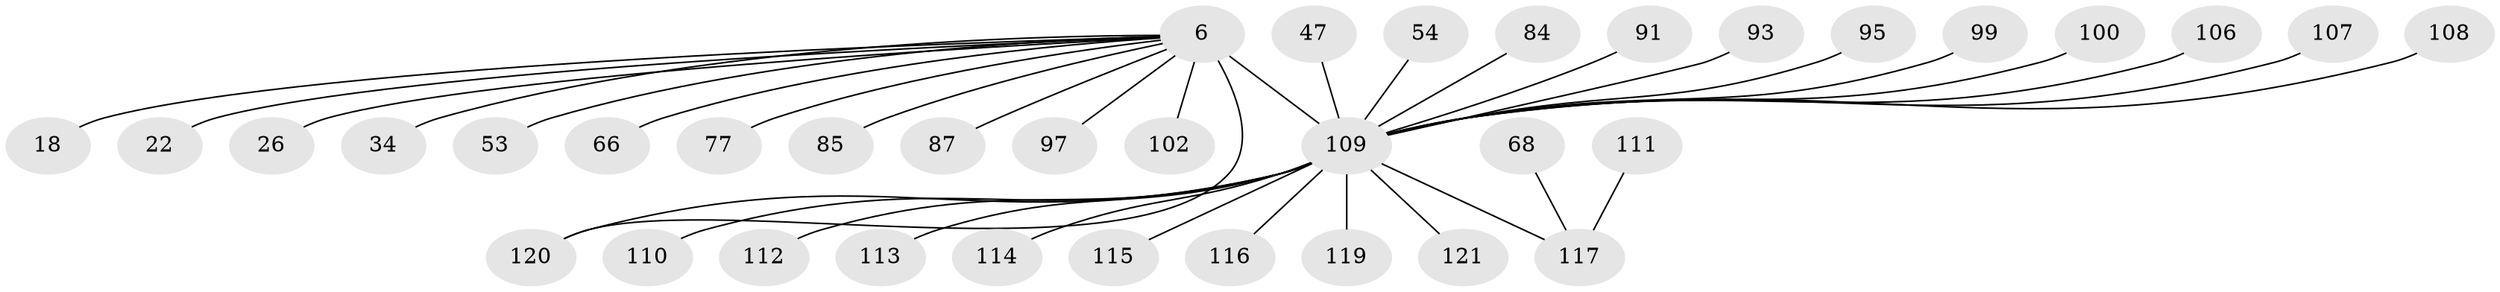 // original degree distribution, {9: 0.024793388429752067, 22: 0.008264462809917356, 21: 0.008264462809917356, 18: 0.008264462809917356, 12: 0.008264462809917356, 6: 0.024793388429752067, 2: 0.21487603305785125, 3: 0.1652892561983471, 5: 0.05785123966942149, 14: 0.008264462809917356, 1: 0.4380165289256198, 4: 0.03305785123966942}
// Generated by graph-tools (version 1.1) at 2025/50/03/04/25 21:50:40]
// undirected, 36 vertices, 36 edges
graph export_dot {
graph [start="1"]
  node [color=gray90,style=filled];
  6 [super="+2+3"];
  18;
  22 [super="+16"];
  26;
  34;
  47;
  53;
  54;
  66;
  68 [super="+63"];
  77;
  84 [super="+60+74"];
  85;
  87 [super="+27"];
  91;
  93;
  95;
  97 [super="+69+75"];
  99 [super="+45"];
  100 [super="+64"];
  102;
  106;
  107;
  108;
  109 [super="+19+73+96+103"];
  110 [super="+65"];
  111;
  112;
  113;
  114;
  115;
  116;
  117 [super="+56+105+51+104"];
  119;
  120 [super="+89+94+118"];
  121;
  6 -- 18;
  6 -- 26;
  6 -- 66;
  6 -- 77;
  6 -- 85;
  6 -- 109 [weight=25];
  6 -- 34;
  6 -- 53;
  6 -- 102;
  6 -- 97;
  6 -- 22;
  6 -- 87;
  6 -- 120;
  47 -- 109 [weight=2];
  54 -- 109;
  68 -- 117;
  84 -- 109 [weight=4];
  91 -- 109;
  93 -- 109;
  95 -- 109;
  99 -- 109 [weight=2];
  100 -- 109 [weight=3];
  106 -- 109;
  107 -- 109 [weight=2];
  108 -- 109;
  109 -- 121 [weight=2];
  109 -- 113;
  109 -- 114;
  109 -- 115;
  109 -- 116;
  109 -- 117 [weight=9];
  109 -- 119;
  109 -- 110;
  109 -- 112;
  109 -- 120 [weight=4];
  111 -- 117;
}
